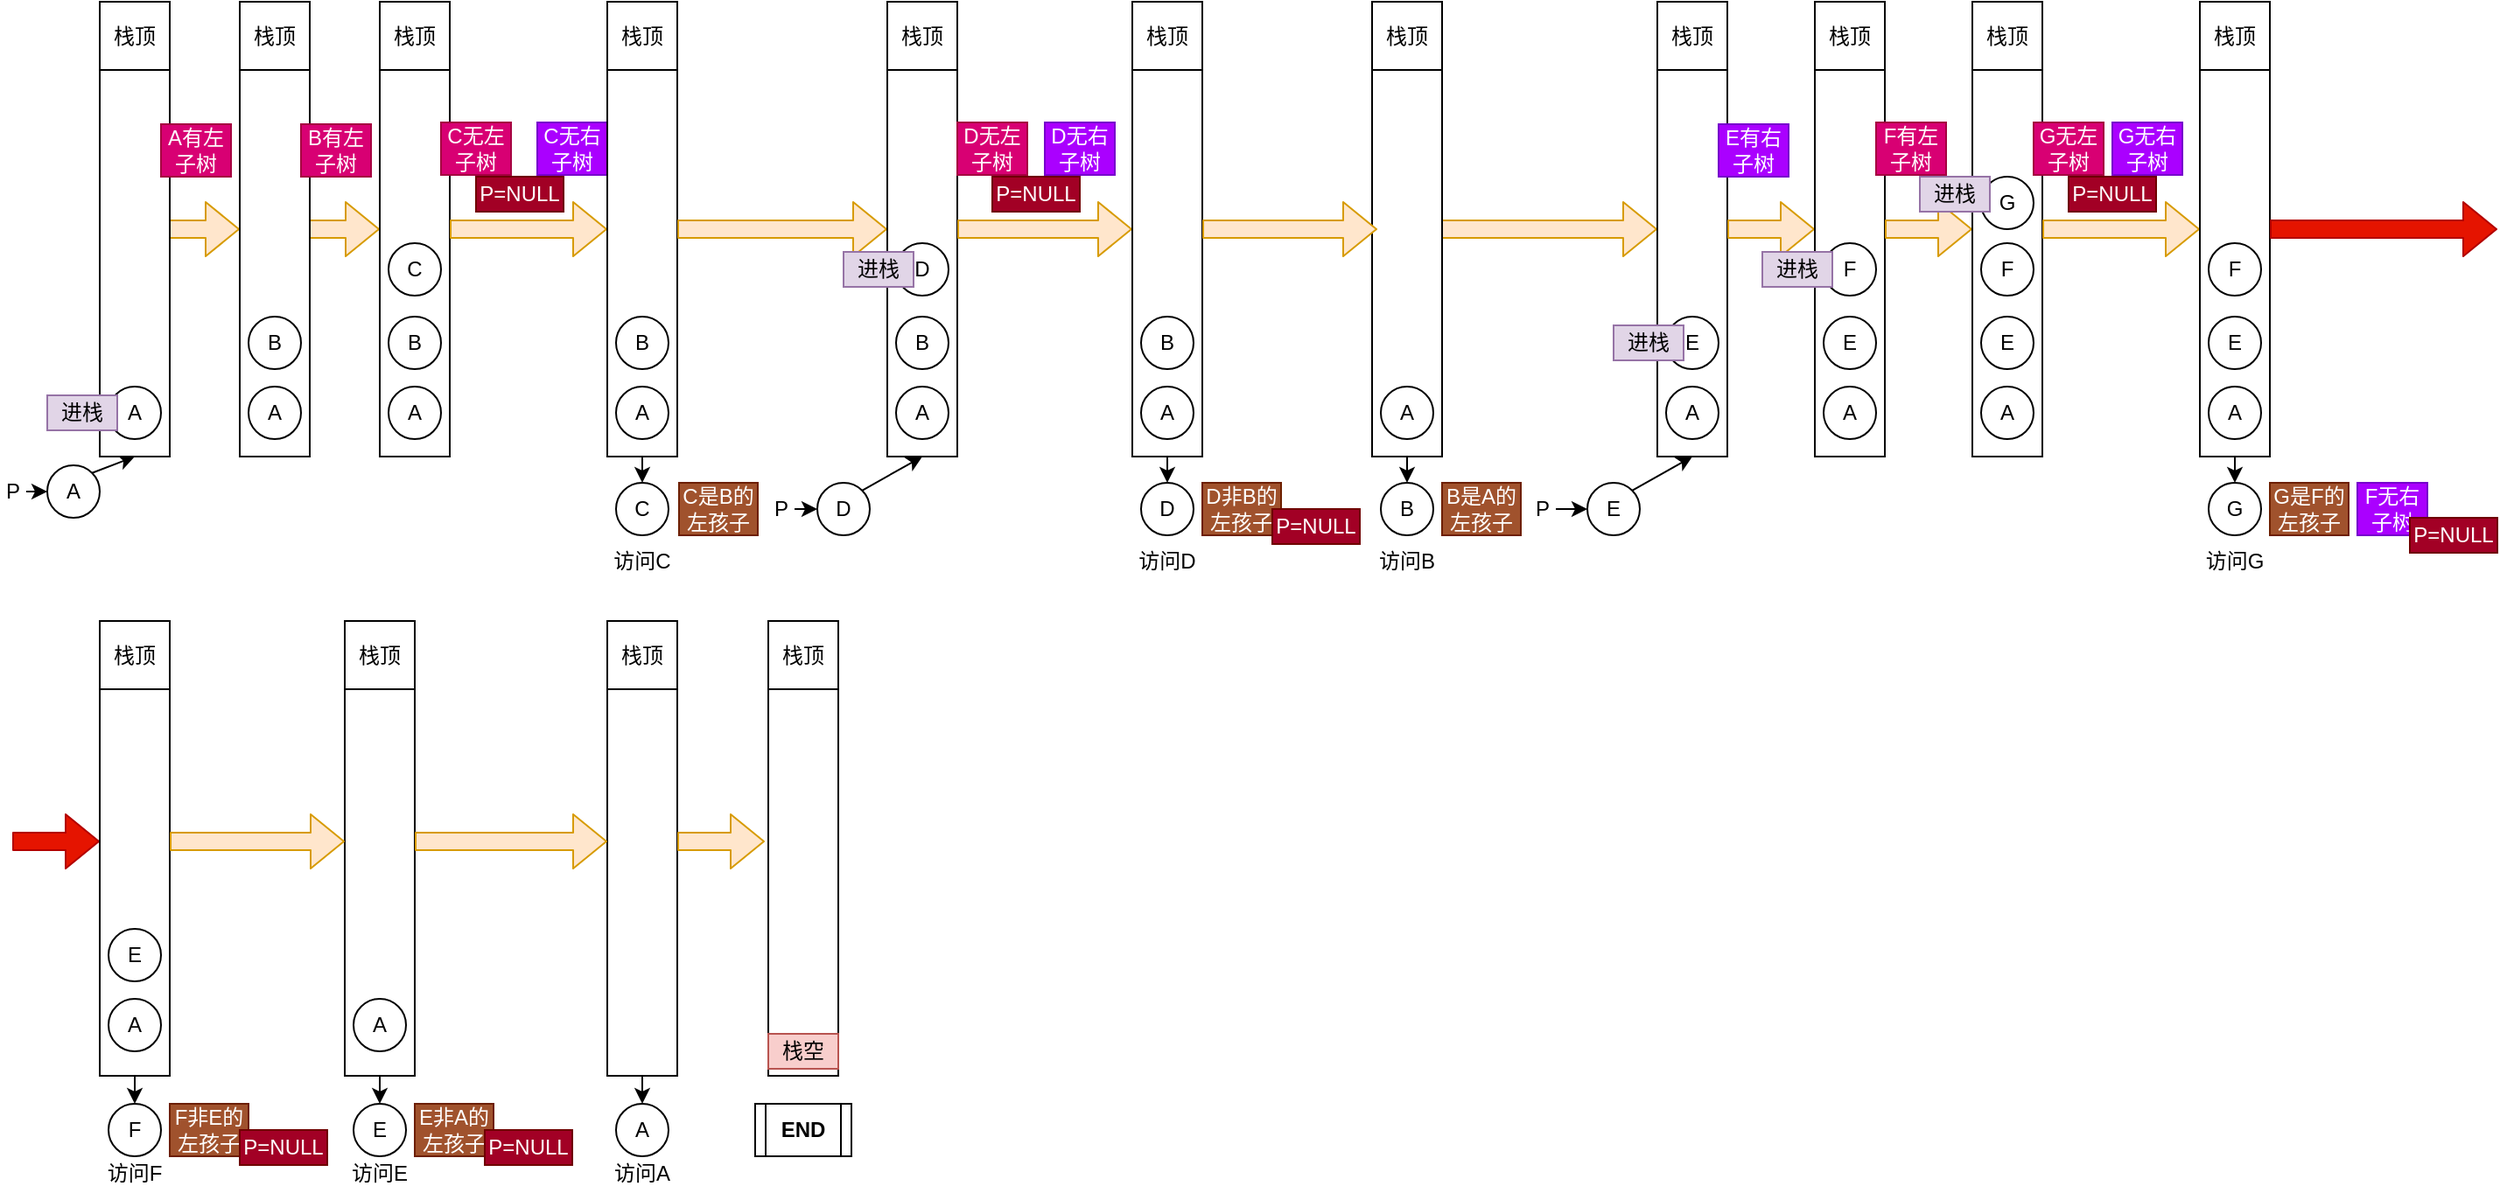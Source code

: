 <mxfile version="10.6.7" type="device"><diagram id="e097sB6zEM8LXtitPt5S" name="第 1 页"><mxGraphModel dx="1527" dy="802" grid="1" gridSize="10" guides="1" tooltips="1" connect="1" arrows="1" fold="1" page="1" pageScale="1" pageWidth="827" pageHeight="1169" math="0" shadow="0"><root><mxCell id="0"/><mxCell id="1" parent="0"/><mxCell id="1l1Gknequ-eJ2G_gbihq-84" value="" style="shape=flexArrow;endArrow=classic;html=1;fillColor=#ffe6cc;strokeColor=#d79b00;entryX=0;entryY=0.5;entryDx=0;entryDy=0;" edge="1" parent="1" target="1l1Gknequ-eJ2G_gbihq-81"><mxGeometry width="50" height="50" relative="1" as="geometry"><mxPoint x="820" y="230" as="sourcePoint"/><mxPoint x="870" y="230" as="targetPoint"/></mxGeometry></mxCell><mxCell id="1l1Gknequ-eJ2G_gbihq-25" value="" style="shape=flexArrow;endArrow=classic;html=1;fillColor=#ffe6cc;strokeColor=#d79b00;" edge="1" parent="1"><mxGeometry width="50" height="50" relative="1" as="geometry"><mxPoint x="170" y="230" as="sourcePoint"/><mxPoint x="220" y="230" as="targetPoint"/></mxGeometry></mxCell><mxCell id="1l1Gknequ-eJ2G_gbihq-15" value="" style="shape=flexArrow;endArrow=classic;html=1;fillColor=#ffe6cc;strokeColor=#d79b00;" edge="1" parent="1"><mxGeometry width="50" height="50" relative="1" as="geometry"><mxPoint x="90" y="230" as="sourcePoint"/><mxPoint x="140" y="230" as="targetPoint"/></mxGeometry></mxCell><mxCell id="1l1Gknequ-eJ2G_gbihq-8" value="P" style="text;html=1;strokeColor=none;fillColor=none;align=center;verticalAlign=middle;whiteSpace=wrap;rounded=0;" vertex="1" parent="1"><mxGeometry x="3" y="370" width="15" height="20" as="geometry"/></mxCell><mxCell id="1l1Gknequ-eJ2G_gbihq-9" value="A" style="ellipse;whiteSpace=wrap;html=1;aspect=fixed;" vertex="1" parent="1"><mxGeometry x="30" y="365" width="30" height="30" as="geometry"/></mxCell><mxCell id="1l1Gknequ-eJ2G_gbihq-10" value="" style="endArrow=classic;html=1;exitX=1;exitY=0.5;exitDx=0;exitDy=0;entryX=0;entryY=0.5;entryDx=0;entryDy=0;" edge="1" parent="1" source="1l1Gknequ-eJ2G_gbihq-8" target="1l1Gknequ-eJ2G_gbihq-9"><mxGeometry width="50" height="50" relative="1" as="geometry"><mxPoint x="120" y="470" as="sourcePoint"/><mxPoint x="170" y="420" as="targetPoint"/></mxGeometry></mxCell><mxCell id="1l1Gknequ-eJ2G_gbihq-11" value="" style="endArrow=classic;html=1;exitX=1;exitY=0;exitDx=0;exitDy=0;entryX=0.5;entryY=1;entryDx=0;entryDy=0;" edge="1" parent="1" source="1l1Gknequ-eJ2G_gbihq-9" target="1l1Gknequ-eJ2G_gbihq-6"><mxGeometry width="50" height="50" relative="1" as="geometry"><mxPoint x="110" y="440" as="sourcePoint"/><mxPoint x="160" y="390" as="targetPoint"/></mxGeometry></mxCell><mxCell id="1l1Gknequ-eJ2G_gbihq-6" value="" style="shape=internalStorage;whiteSpace=wrap;html=1;backgroundOutline=1;dx=60;dy=39;" vertex="1" parent="1"><mxGeometry x="60" y="100" width="40" height="260" as="geometry"/></mxCell><mxCell id="1l1Gknequ-eJ2G_gbihq-7" value="栈顶" style="text;html=1;strokeColor=none;fillColor=none;align=center;verticalAlign=middle;whiteSpace=wrap;rounded=0;" vertex="1" parent="1"><mxGeometry x="60" y="110" width="40" height="20" as="geometry"/></mxCell><mxCell id="1l1Gknequ-eJ2G_gbihq-12" value="A" style="ellipse;whiteSpace=wrap;html=1;aspect=fixed;" vertex="1" parent="1"><mxGeometry x="65" y="320" width="30" height="30" as="geometry"/></mxCell><mxCell id="1l1Gknequ-eJ2G_gbihq-14" value="A有左子树" style="text;html=1;strokeColor=#A50040;fillColor=#d80073;align=center;verticalAlign=middle;whiteSpace=wrap;rounded=0;fontColor=#ffffff;" vertex="1" parent="1"><mxGeometry x="95" y="170" width="40" height="30" as="geometry"/></mxCell><mxCell id="1l1Gknequ-eJ2G_gbihq-13" value="进栈" style="text;html=1;strokeColor=#9673a6;fillColor=#e1d5e7;align=center;verticalAlign=middle;whiteSpace=wrap;rounded=0;" vertex="1" parent="1"><mxGeometry x="30" y="325" width="40" height="20" as="geometry"/></mxCell><mxCell id="1l1Gknequ-eJ2G_gbihq-17" value="" style="shape=internalStorage;whiteSpace=wrap;html=1;backgroundOutline=1;dx=60;dy=39;" vertex="1" parent="1"><mxGeometry x="140" y="100" width="40" height="260" as="geometry"/></mxCell><mxCell id="1l1Gknequ-eJ2G_gbihq-18" value="栈顶" style="text;html=1;strokeColor=none;fillColor=none;align=center;verticalAlign=middle;whiteSpace=wrap;rounded=0;" vertex="1" parent="1"><mxGeometry x="140" y="110" width="40" height="20" as="geometry"/></mxCell><mxCell id="1l1Gknequ-eJ2G_gbihq-19" value="A" style="ellipse;whiteSpace=wrap;html=1;aspect=fixed;" vertex="1" parent="1"><mxGeometry x="145" y="320" width="30" height="30" as="geometry"/></mxCell><mxCell id="1l1Gknequ-eJ2G_gbihq-20" value="B" style="ellipse;whiteSpace=wrap;html=1;aspect=fixed;" vertex="1" parent="1"><mxGeometry x="145" y="280" width="30" height="30" as="geometry"/></mxCell><mxCell id="1l1Gknequ-eJ2G_gbihq-21" value="B有左子树" style="text;html=1;strokeColor=#A50040;fillColor=#d80073;align=center;verticalAlign=middle;whiteSpace=wrap;rounded=0;fontColor=#ffffff;" vertex="1" parent="1"><mxGeometry x="175" y="170" width="40" height="30" as="geometry"/></mxCell><mxCell id="1l1Gknequ-eJ2G_gbihq-23" value="" style="shape=internalStorage;whiteSpace=wrap;html=1;backgroundOutline=1;dx=60;dy=39;" vertex="1" parent="1"><mxGeometry x="220" y="100" width="40" height="260" as="geometry"/></mxCell><mxCell id="1l1Gknequ-eJ2G_gbihq-24" value="栈顶" style="text;html=1;strokeColor=none;fillColor=none;align=center;verticalAlign=middle;whiteSpace=wrap;rounded=0;" vertex="1" parent="1"><mxGeometry x="220" y="110" width="40" height="20" as="geometry"/></mxCell><mxCell id="1l1Gknequ-eJ2G_gbihq-26" value="A" style="ellipse;whiteSpace=wrap;html=1;aspect=fixed;" vertex="1" parent="1"><mxGeometry x="225" y="320" width="30" height="30" as="geometry"/></mxCell><mxCell id="1l1Gknequ-eJ2G_gbihq-27" value="B" style="ellipse;whiteSpace=wrap;html=1;aspect=fixed;" vertex="1" parent="1"><mxGeometry x="225" y="280" width="30" height="30" as="geometry"/></mxCell><mxCell id="1l1Gknequ-eJ2G_gbihq-28" value="C&lt;br&gt;" style="ellipse;whiteSpace=wrap;html=1;aspect=fixed;" vertex="1" parent="1"><mxGeometry x="225" y="238" width="30" height="30" as="geometry"/></mxCell><mxCell id="1l1Gknequ-eJ2G_gbihq-29" value="C无左子树" style="text;html=1;strokeColor=#A50040;fillColor=#d80073;align=center;verticalAlign=middle;whiteSpace=wrap;rounded=0;fontColor=#ffffff;" vertex="1" parent="1"><mxGeometry x="255" y="169" width="40" height="30" as="geometry"/></mxCell><mxCell id="1l1Gknequ-eJ2G_gbihq-30" value="C无右子树" style="text;html=1;strokeColor=#7700CC;fillColor=#aa00ff;align=center;verticalAlign=middle;whiteSpace=wrap;rounded=0;fontColor=#ffffff;" vertex="1" parent="1"><mxGeometry x="310" y="169" width="40" height="30" as="geometry"/></mxCell><mxCell id="1l1Gknequ-eJ2G_gbihq-31" value="" style="shape=flexArrow;endArrow=classic;html=1;fillColor=#ffe6cc;strokeColor=#d79b00;" edge="1" parent="1"><mxGeometry width="50" height="50" relative="1" as="geometry"><mxPoint x="260" y="230" as="sourcePoint"/><mxPoint x="350" y="230" as="targetPoint"/></mxGeometry></mxCell><mxCell id="1l1Gknequ-eJ2G_gbihq-32" value="" style="group" vertex="1" connectable="0" parent="1"><mxGeometry x="350" y="100" width="40" height="260" as="geometry"/></mxCell><mxCell id="1l1Gknequ-eJ2G_gbihq-33" value="" style="shape=internalStorage;whiteSpace=wrap;html=1;backgroundOutline=1;dx=60;dy=39;" vertex="1" parent="1l1Gknequ-eJ2G_gbihq-32"><mxGeometry width="40" height="260" as="geometry"/></mxCell><mxCell id="1l1Gknequ-eJ2G_gbihq-34" value="栈顶" style="text;html=1;strokeColor=none;fillColor=none;align=center;verticalAlign=middle;whiteSpace=wrap;rounded=0;" vertex="1" parent="1l1Gknequ-eJ2G_gbihq-32"><mxGeometry y="10" width="40" height="20" as="geometry"/></mxCell><mxCell id="1l1Gknequ-eJ2G_gbihq-38" value="A" style="ellipse;whiteSpace=wrap;html=1;aspect=fixed;" vertex="1" parent="1l1Gknequ-eJ2G_gbihq-32"><mxGeometry x="5" y="220" width="30" height="30" as="geometry"/></mxCell><mxCell id="1l1Gknequ-eJ2G_gbihq-39" value="B" style="ellipse;whiteSpace=wrap;html=1;aspect=fixed;" vertex="1" parent="1l1Gknequ-eJ2G_gbihq-32"><mxGeometry x="5" y="180" width="30" height="30" as="geometry"/></mxCell><mxCell id="1l1Gknequ-eJ2G_gbihq-35" value="C" style="ellipse;whiteSpace=wrap;html=1;aspect=fixed;" vertex="1" parent="1"><mxGeometry x="355" y="375" width="30" height="30" as="geometry"/></mxCell><mxCell id="1l1Gknequ-eJ2G_gbihq-36" value="" style="endArrow=classic;html=1;exitX=0.5;exitY=1;exitDx=0;exitDy=0;entryX=0.5;entryY=0;entryDx=0;entryDy=0;" edge="1" parent="1" source="1l1Gknequ-eJ2G_gbihq-33" target="1l1Gknequ-eJ2G_gbihq-35"><mxGeometry width="50" height="50" relative="1" as="geometry"><mxPoint x="390" y="500" as="sourcePoint"/><mxPoint x="440" y="450" as="targetPoint"/></mxGeometry></mxCell><mxCell id="1l1Gknequ-eJ2G_gbihq-37" value="访问C" style="text;html=1;strokeColor=none;fillColor=none;align=center;verticalAlign=middle;whiteSpace=wrap;rounded=0;" vertex="1" parent="1"><mxGeometry x="350" y="410" width="40" height="20" as="geometry"/></mxCell><mxCell id="1l1Gknequ-eJ2G_gbihq-40" value="C是B的左孩子" style="text;html=1;strokeColor=#6D1F00;fillColor=#a0522d;align=center;verticalAlign=middle;whiteSpace=wrap;rounded=0;fontColor=#ffffff;" vertex="1" parent="1"><mxGeometry x="391" y="375" width="45" height="30" as="geometry"/></mxCell><mxCell id="1l1Gknequ-eJ2G_gbihq-41" value="P" style="text;html=1;strokeColor=none;fillColor=none;align=center;verticalAlign=middle;whiteSpace=wrap;rounded=0;" vertex="1" parent="1"><mxGeometry x="442" y="380" width="15" height="20" as="geometry"/></mxCell><mxCell id="1l1Gknequ-eJ2G_gbihq-42" value="D" style="ellipse;whiteSpace=wrap;html=1;aspect=fixed;" vertex="1" parent="1"><mxGeometry x="470" y="375" width="30" height="30" as="geometry"/></mxCell><mxCell id="1l1Gknequ-eJ2G_gbihq-43" value="" style="endArrow=classic;html=1;exitX=1;exitY=0.5;exitDx=0;exitDy=0;entryX=0;entryY=0.5;entryDx=0;entryDy=0;" edge="1" parent="1" source="1l1Gknequ-eJ2G_gbihq-41" target="1l1Gknequ-eJ2G_gbihq-42"><mxGeometry width="50" height="50" relative="1" as="geometry"><mxPoint x="520" y="500" as="sourcePoint"/><mxPoint x="570" y="450" as="targetPoint"/></mxGeometry></mxCell><mxCell id="1l1Gknequ-eJ2G_gbihq-47" value="" style="shape=flexArrow;endArrow=classic;html=1;fillColor=#ffe6cc;strokeColor=#d79b00;entryX=0;entryY=0.5;entryDx=0;entryDy=0;" edge="1" parent="1" target="1l1Gknequ-eJ2G_gbihq-45"><mxGeometry width="50" height="50" relative="1" as="geometry"><mxPoint x="390" y="230" as="sourcePoint"/><mxPoint x="440" y="230" as="targetPoint"/></mxGeometry></mxCell><mxCell id="1l1Gknequ-eJ2G_gbihq-48" value="" style="endArrow=classic;html=1;exitX=1;exitY=0;exitDx=0;exitDy=0;entryX=0.5;entryY=1;entryDx=0;entryDy=0;" edge="1" parent="1" source="1l1Gknequ-eJ2G_gbihq-42" target="1l1Gknequ-eJ2G_gbihq-45"><mxGeometry width="50" height="50" relative="1" as="geometry"><mxPoint x="560" y="450" as="sourcePoint"/><mxPoint x="610" y="400" as="targetPoint"/></mxGeometry></mxCell><mxCell id="1l1Gknequ-eJ2G_gbihq-53" value="P=NULL" style="text;html=1;strokeColor=#6F0000;fillColor=#a20025;align=center;verticalAlign=middle;whiteSpace=wrap;rounded=0;fontColor=#ffffff;" vertex="1" parent="1"><mxGeometry x="275" y="200" width="50" height="20" as="geometry"/></mxCell><mxCell id="1l1Gknequ-eJ2G_gbihq-45" value="" style="shape=internalStorage;whiteSpace=wrap;html=1;backgroundOutline=1;dx=60;dy=39;" vertex="1" parent="1"><mxGeometry x="510" y="100" width="40" height="260" as="geometry"/></mxCell><mxCell id="1l1Gknequ-eJ2G_gbihq-46" value="栈顶" style="text;html=1;strokeColor=none;fillColor=none;align=center;verticalAlign=middle;whiteSpace=wrap;rounded=0;" vertex="1" parent="1"><mxGeometry x="510" y="110" width="40" height="20" as="geometry"/></mxCell><mxCell id="1l1Gknequ-eJ2G_gbihq-49" value="A" style="ellipse;whiteSpace=wrap;html=1;aspect=fixed;" vertex="1" parent="1"><mxGeometry x="515" y="320" width="30" height="30" as="geometry"/></mxCell><mxCell id="1l1Gknequ-eJ2G_gbihq-50" value="B" style="ellipse;whiteSpace=wrap;html=1;aspect=fixed;" vertex="1" parent="1"><mxGeometry x="515" y="280" width="30" height="30" as="geometry"/></mxCell><mxCell id="1l1Gknequ-eJ2G_gbihq-51" value="D" style="ellipse;whiteSpace=wrap;html=1;aspect=fixed;" vertex="1" parent="1"><mxGeometry x="515" y="238" width="30" height="30" as="geometry"/></mxCell><mxCell id="1l1Gknequ-eJ2G_gbihq-54" value="D无左子树" style="text;html=1;strokeColor=#A50040;fillColor=#d80073;align=center;verticalAlign=middle;whiteSpace=wrap;rounded=0;fontColor=#ffffff;" vertex="1" parent="1"><mxGeometry x="550" y="169" width="40" height="30" as="geometry"/></mxCell><mxCell id="1l1Gknequ-eJ2G_gbihq-52" value="进栈" style="text;html=1;strokeColor=#9673a6;fillColor=#e1d5e7;align=center;verticalAlign=middle;whiteSpace=wrap;rounded=0;" vertex="1" parent="1"><mxGeometry x="485" y="243" width="40" height="20" as="geometry"/></mxCell><mxCell id="1l1Gknequ-eJ2G_gbihq-55" value="D无右子树" style="text;html=1;strokeColor=#7700CC;fillColor=#aa00ff;align=center;verticalAlign=middle;whiteSpace=wrap;rounded=0;fontColor=#ffffff;" vertex="1" parent="1"><mxGeometry x="600" y="169" width="40" height="30" as="geometry"/></mxCell><mxCell id="1l1Gknequ-eJ2G_gbihq-56" value="P=NULL" style="text;html=1;strokeColor=#6F0000;fillColor=#a20025;align=center;verticalAlign=middle;whiteSpace=wrap;rounded=0;fontColor=#ffffff;" vertex="1" parent="1"><mxGeometry x="570" y="200" width="50" height="20" as="geometry"/></mxCell><mxCell id="1l1Gknequ-eJ2G_gbihq-57" value="" style="shape=flexArrow;endArrow=classic;html=1;fillColor=#ffe6cc;strokeColor=#d79b00;" edge="1" parent="1"><mxGeometry width="50" height="50" relative="1" as="geometry"><mxPoint x="550" y="230" as="sourcePoint"/><mxPoint x="650" y="230" as="targetPoint"/></mxGeometry></mxCell><mxCell id="1l1Gknequ-eJ2G_gbihq-58" value="" style="group" vertex="1" connectable="0" parent="1"><mxGeometry x="650" y="100" width="40" height="260" as="geometry"/></mxCell><mxCell id="1l1Gknequ-eJ2G_gbihq-59" value="" style="shape=internalStorage;whiteSpace=wrap;html=1;backgroundOutline=1;dx=60;dy=39;" vertex="1" parent="1l1Gknequ-eJ2G_gbihq-58"><mxGeometry width="40" height="260" as="geometry"/></mxCell><mxCell id="1l1Gknequ-eJ2G_gbihq-60" value="栈顶" style="text;html=1;strokeColor=none;fillColor=none;align=center;verticalAlign=middle;whiteSpace=wrap;rounded=0;" vertex="1" parent="1l1Gknequ-eJ2G_gbihq-58"><mxGeometry y="10" width="40" height="20" as="geometry"/></mxCell><mxCell id="1l1Gknequ-eJ2G_gbihq-64" value="A" style="ellipse;whiteSpace=wrap;html=1;aspect=fixed;" vertex="1" parent="1l1Gknequ-eJ2G_gbihq-58"><mxGeometry x="5" y="220" width="30" height="30" as="geometry"/></mxCell><mxCell id="1l1Gknequ-eJ2G_gbihq-65" value="B" style="ellipse;whiteSpace=wrap;html=1;aspect=fixed;" vertex="1" parent="1l1Gknequ-eJ2G_gbihq-58"><mxGeometry x="5" y="180" width="30" height="30" as="geometry"/></mxCell><mxCell id="1l1Gknequ-eJ2G_gbihq-61" value="D" style="ellipse;whiteSpace=wrap;html=1;aspect=fixed;" vertex="1" parent="1"><mxGeometry x="655" y="375" width="30" height="30" as="geometry"/></mxCell><mxCell id="1l1Gknequ-eJ2G_gbihq-62" value="" style="endArrow=classic;html=1;exitX=0.5;exitY=1;exitDx=0;exitDy=0;entryX=0.5;entryY=0;entryDx=0;entryDy=0;" edge="1" parent="1" source="1l1Gknequ-eJ2G_gbihq-59" target="1l1Gknequ-eJ2G_gbihq-61"><mxGeometry width="50" height="50" relative="1" as="geometry"><mxPoint x="630" y="500" as="sourcePoint"/><mxPoint x="680" y="450" as="targetPoint"/></mxGeometry></mxCell><mxCell id="1l1Gknequ-eJ2G_gbihq-63" value="访问D" style="text;html=1;strokeColor=none;fillColor=none;align=center;verticalAlign=middle;whiteSpace=wrap;rounded=0;" vertex="1" parent="1"><mxGeometry x="650" y="410" width="40" height="20" as="geometry"/></mxCell><mxCell id="1l1Gknequ-eJ2G_gbihq-66" value="D非B的左孩子" style="text;html=1;strokeColor=#6D1F00;fillColor=#a0522d;align=center;verticalAlign=middle;whiteSpace=wrap;rounded=0;fontColor=#ffffff;" vertex="1" parent="1"><mxGeometry x="690" y="375" width="45" height="30" as="geometry"/></mxCell><mxCell id="1l1Gknequ-eJ2G_gbihq-67" value="P=NULL" style="text;html=1;strokeColor=#6F0000;fillColor=#a20025;align=center;verticalAlign=middle;whiteSpace=wrap;rounded=0;fontColor=#ffffff;" vertex="1" parent="1"><mxGeometry x="730" y="390" width="50" height="20" as="geometry"/></mxCell><mxCell id="1l1Gknequ-eJ2G_gbihq-68" value="" style="group" vertex="1" connectable="0" parent="1"><mxGeometry x="787" y="100" width="40" height="260" as="geometry"/></mxCell><mxCell id="1l1Gknequ-eJ2G_gbihq-69" value="" style="shape=internalStorage;whiteSpace=wrap;html=1;backgroundOutline=1;dx=60;dy=39;" vertex="1" parent="1l1Gknequ-eJ2G_gbihq-68"><mxGeometry width="40" height="260" as="geometry"/></mxCell><mxCell id="1l1Gknequ-eJ2G_gbihq-70" value="栈顶" style="text;html=1;strokeColor=none;fillColor=none;align=center;verticalAlign=middle;whiteSpace=wrap;rounded=0;" vertex="1" parent="1l1Gknequ-eJ2G_gbihq-68"><mxGeometry y="10" width="40" height="20" as="geometry"/></mxCell><mxCell id="1l1Gknequ-eJ2G_gbihq-75" value="A" style="ellipse;whiteSpace=wrap;html=1;aspect=fixed;" vertex="1" parent="1l1Gknequ-eJ2G_gbihq-68"><mxGeometry x="5" y="220" width="30" height="30" as="geometry"/></mxCell><mxCell id="1l1Gknequ-eJ2G_gbihq-71" value="" style="shape=flexArrow;endArrow=classic;html=1;fillColor=#ffe6cc;strokeColor=#d79b00;" edge="1" parent="1"><mxGeometry width="50" height="50" relative="1" as="geometry"><mxPoint x="690" y="230" as="sourcePoint"/><mxPoint x="790" y="230" as="targetPoint"/></mxGeometry></mxCell><mxCell id="1l1Gknequ-eJ2G_gbihq-72" value="B" style="ellipse;whiteSpace=wrap;html=1;aspect=fixed;" vertex="1" parent="1"><mxGeometry x="792" y="375" width="30" height="30" as="geometry"/></mxCell><mxCell id="1l1Gknequ-eJ2G_gbihq-73" value="" style="endArrow=classic;html=1;exitX=0.5;exitY=1;exitDx=0;exitDy=0;entryX=0.5;entryY=0;entryDx=0;entryDy=0;" edge="1" parent="1" source="1l1Gknequ-eJ2G_gbihq-69" target="1l1Gknequ-eJ2G_gbihq-72"><mxGeometry width="50" height="50" relative="1" as="geometry"><mxPoint x="790" y="510" as="sourcePoint"/><mxPoint x="840" y="460" as="targetPoint"/></mxGeometry></mxCell><mxCell id="1l1Gknequ-eJ2G_gbihq-74" value="访问B" style="text;html=1;strokeColor=none;fillColor=none;align=center;verticalAlign=middle;whiteSpace=wrap;rounded=0;" vertex="1" parent="1"><mxGeometry x="787" y="410" width="40" height="20" as="geometry"/></mxCell><mxCell id="1l1Gknequ-eJ2G_gbihq-76" value="B是A的左孩子" style="text;html=1;strokeColor=#6D1F00;fillColor=#a0522d;align=center;verticalAlign=middle;whiteSpace=wrap;rounded=0;fontColor=#ffffff;" vertex="1" parent="1"><mxGeometry x="827" y="375" width="45" height="30" as="geometry"/></mxCell><mxCell id="1l1Gknequ-eJ2G_gbihq-77" value="P" style="text;html=1;strokeColor=none;fillColor=none;align=center;verticalAlign=middle;whiteSpace=wrap;rounded=0;" vertex="1" parent="1"><mxGeometry x="877" y="380" width="15" height="20" as="geometry"/></mxCell><mxCell id="1l1Gknequ-eJ2G_gbihq-78" value="E" style="ellipse;whiteSpace=wrap;html=1;aspect=fixed;" vertex="1" parent="1"><mxGeometry x="910" y="375" width="30" height="30" as="geometry"/></mxCell><mxCell id="1l1Gknequ-eJ2G_gbihq-79" value="" style="endArrow=classic;html=1;exitX=1;exitY=0.5;exitDx=0;exitDy=0;entryX=0;entryY=0.5;entryDx=0;entryDy=0;" edge="1" parent="1" source="1l1Gknequ-eJ2G_gbihq-77" target="1l1Gknequ-eJ2G_gbihq-78"><mxGeometry width="50" height="50" relative="1" as="geometry"><mxPoint x="890" y="510" as="sourcePoint"/><mxPoint x="940" y="460" as="targetPoint"/></mxGeometry></mxCell><mxCell id="1l1Gknequ-eJ2G_gbihq-83" value="" style="endArrow=classic;html=1;exitX=1;exitY=0;exitDx=0;exitDy=0;entryX=0.5;entryY=1;entryDx=0;entryDy=0;" edge="1" parent="1" source="1l1Gknequ-eJ2G_gbihq-78" target="1l1Gknequ-eJ2G_gbihq-81"><mxGeometry width="50" height="50" relative="1" as="geometry"><mxPoint x="980" y="470" as="sourcePoint"/><mxPoint x="1030" y="420" as="targetPoint"/></mxGeometry></mxCell><mxCell id="1l1Gknequ-eJ2G_gbihq-81" value="" style="shape=internalStorage;whiteSpace=wrap;html=1;backgroundOutline=1;dx=60;dy=39;" vertex="1" parent="1"><mxGeometry x="950" y="100" width="40" height="260" as="geometry"/></mxCell><mxCell id="1l1Gknequ-eJ2G_gbihq-82" value="栈顶" style="text;html=1;strokeColor=none;fillColor=none;align=center;verticalAlign=middle;whiteSpace=wrap;rounded=0;" vertex="1" parent="1"><mxGeometry x="950" y="110" width="40" height="20" as="geometry"/></mxCell><mxCell id="1l1Gknequ-eJ2G_gbihq-85" value="A" style="ellipse;whiteSpace=wrap;html=1;aspect=fixed;" vertex="1" parent="1"><mxGeometry x="955" y="320" width="30" height="30" as="geometry"/></mxCell><mxCell id="1l1Gknequ-eJ2G_gbihq-86" value="E" style="ellipse;whiteSpace=wrap;html=1;aspect=fixed;" vertex="1" parent="1"><mxGeometry x="955" y="280" width="30" height="30" as="geometry"/></mxCell><mxCell id="1l1Gknequ-eJ2G_gbihq-87" value="E有右子树" style="text;html=1;strokeColor=#7700CC;fillColor=#aa00ff;align=center;verticalAlign=middle;whiteSpace=wrap;rounded=0;fontColor=#ffffff;" vertex="1" parent="1"><mxGeometry x="985" y="170" width="40" height="30" as="geometry"/></mxCell><mxCell id="1l1Gknequ-eJ2G_gbihq-91" value="" style="shape=flexArrow;endArrow=classic;html=1;fillColor=#ffe6cc;strokeColor=#d79b00;" edge="1" parent="1"><mxGeometry width="50" height="50" relative="1" as="geometry"><mxPoint x="990" y="230" as="sourcePoint"/><mxPoint x="1040" y="230" as="targetPoint"/></mxGeometry></mxCell><mxCell id="1l1Gknequ-eJ2G_gbihq-92" value="进栈" style="text;html=1;strokeColor=#9673a6;fillColor=#e1d5e7;align=center;verticalAlign=middle;whiteSpace=wrap;rounded=0;" vertex="1" parent="1"><mxGeometry x="925" y="285" width="40" height="20" as="geometry"/></mxCell><mxCell id="1l1Gknequ-eJ2G_gbihq-89" value="" style="shape=internalStorage;whiteSpace=wrap;html=1;backgroundOutline=1;dx=60;dy=39;" vertex="1" parent="1"><mxGeometry x="1040" y="100" width="40" height="260" as="geometry"/></mxCell><mxCell id="1l1Gknequ-eJ2G_gbihq-90" value="栈顶" style="text;html=1;strokeColor=none;fillColor=none;align=center;verticalAlign=middle;whiteSpace=wrap;rounded=0;" vertex="1" parent="1"><mxGeometry x="1040" y="110" width="40" height="20" as="geometry"/></mxCell><mxCell id="1l1Gknequ-eJ2G_gbihq-93" value="A" style="ellipse;whiteSpace=wrap;html=1;aspect=fixed;" vertex="1" parent="1"><mxGeometry x="1045" y="320" width="30" height="30" as="geometry"/></mxCell><mxCell id="1l1Gknequ-eJ2G_gbihq-94" value="E" style="ellipse;whiteSpace=wrap;html=1;aspect=fixed;" vertex="1" parent="1"><mxGeometry x="1045" y="280" width="30" height="30" as="geometry"/></mxCell><mxCell id="1l1Gknequ-eJ2G_gbihq-95" value="F" style="ellipse;whiteSpace=wrap;html=1;aspect=fixed;" vertex="1" parent="1"><mxGeometry x="1045" y="238" width="30" height="30" as="geometry"/></mxCell><mxCell id="1l1Gknequ-eJ2G_gbihq-97" value="F有左子树" style="text;html=1;strokeColor=#A50040;fillColor=#d80073;align=center;verticalAlign=middle;whiteSpace=wrap;rounded=0;fontColor=#ffffff;" vertex="1" parent="1"><mxGeometry x="1075" y="169" width="40" height="30" as="geometry"/></mxCell><mxCell id="1l1Gknequ-eJ2G_gbihq-98" value="" style="shape=flexArrow;endArrow=classic;html=1;fillColor=#ffe6cc;strokeColor=#d79b00;" edge="1" parent="1"><mxGeometry width="50" height="50" relative="1" as="geometry"><mxPoint x="1080" y="230" as="sourcePoint"/><mxPoint x="1130" y="230" as="targetPoint"/></mxGeometry></mxCell><mxCell id="1l1Gknequ-eJ2G_gbihq-96" value="进栈" style="text;html=1;strokeColor=#9673a6;fillColor=#e1d5e7;align=center;verticalAlign=middle;whiteSpace=wrap;rounded=0;" vertex="1" parent="1"><mxGeometry x="1010" y="243" width="40" height="20" as="geometry"/></mxCell><mxCell id="1l1Gknequ-eJ2G_gbihq-108" value="G无右子树" style="text;html=1;strokeColor=#7700CC;fillColor=#aa00ff;align=center;verticalAlign=middle;whiteSpace=wrap;rounded=0;fontColor=#ffffff;" vertex="1" parent="1"><mxGeometry x="1210" y="169" width="40" height="30" as="geometry"/></mxCell><mxCell id="1l1Gknequ-eJ2G_gbihq-100" value="" style="shape=internalStorage;whiteSpace=wrap;html=1;backgroundOutline=1;dx=60;dy=39;" vertex="1" parent="1"><mxGeometry x="1130" y="100" width="40" height="260" as="geometry"/></mxCell><mxCell id="1l1Gknequ-eJ2G_gbihq-101" value="栈顶" style="text;html=1;strokeColor=none;fillColor=none;align=center;verticalAlign=middle;whiteSpace=wrap;rounded=0;" vertex="1" parent="1"><mxGeometry x="1130" y="110" width="40" height="20" as="geometry"/></mxCell><mxCell id="1l1Gknequ-eJ2G_gbihq-102" value="A" style="ellipse;whiteSpace=wrap;html=1;aspect=fixed;" vertex="1" parent="1"><mxGeometry x="1135" y="320" width="30" height="30" as="geometry"/></mxCell><mxCell id="1l1Gknequ-eJ2G_gbihq-103" value="E" style="ellipse;whiteSpace=wrap;html=1;aspect=fixed;" vertex="1" parent="1"><mxGeometry x="1135" y="280" width="30" height="30" as="geometry"/></mxCell><mxCell id="1l1Gknequ-eJ2G_gbihq-104" value="F" style="ellipse;whiteSpace=wrap;html=1;aspect=fixed;" vertex="1" parent="1"><mxGeometry x="1135" y="238" width="30" height="30" as="geometry"/></mxCell><mxCell id="1l1Gknequ-eJ2G_gbihq-105" value="G" style="ellipse;whiteSpace=wrap;html=1;aspect=fixed;" vertex="1" parent="1"><mxGeometry x="1135" y="200" width="30" height="30" as="geometry"/></mxCell><mxCell id="1l1Gknequ-eJ2G_gbihq-107" value="G无左子树" style="text;html=1;strokeColor=#A50040;fillColor=#d80073;align=center;verticalAlign=middle;whiteSpace=wrap;rounded=0;fontColor=#ffffff;" vertex="1" parent="1"><mxGeometry x="1165" y="169" width="40" height="30" as="geometry"/></mxCell><mxCell id="1l1Gknequ-eJ2G_gbihq-109" value="P=NULL" style="text;html=1;strokeColor=#6F0000;fillColor=#a20025;align=center;verticalAlign=middle;whiteSpace=wrap;rounded=0;fontColor=#ffffff;" vertex="1" parent="1"><mxGeometry x="1185" y="200" width="50" height="20" as="geometry"/></mxCell><mxCell id="1l1Gknequ-eJ2G_gbihq-106" value="进栈" style="text;html=1;strokeColor=#9673a6;fillColor=#e1d5e7;align=center;verticalAlign=middle;whiteSpace=wrap;rounded=0;" vertex="1" parent="1"><mxGeometry x="1100" y="200" width="40" height="20" as="geometry"/></mxCell><mxCell id="1l1Gknequ-eJ2G_gbihq-110" value="" style="shape=flexArrow;endArrow=classic;html=1;fillColor=#ffe6cc;strokeColor=#d79b00;" edge="1" parent="1"><mxGeometry width="50" height="50" relative="1" as="geometry"><mxPoint x="1170" y="230" as="sourcePoint"/><mxPoint x="1260" y="230" as="targetPoint"/></mxGeometry></mxCell><mxCell id="1l1Gknequ-eJ2G_gbihq-111" value="" style="group" vertex="1" connectable="0" parent="1"><mxGeometry x="1260" y="100" width="40" height="260" as="geometry"/></mxCell><mxCell id="1l1Gknequ-eJ2G_gbihq-112" value="" style="shape=internalStorage;whiteSpace=wrap;html=1;backgroundOutline=1;dx=60;dy=39;" vertex="1" parent="1l1Gknequ-eJ2G_gbihq-111"><mxGeometry width="40" height="260" as="geometry"/></mxCell><mxCell id="1l1Gknequ-eJ2G_gbihq-113" value="栈顶" style="text;html=1;strokeColor=none;fillColor=none;align=center;verticalAlign=middle;whiteSpace=wrap;rounded=0;" vertex="1" parent="1l1Gknequ-eJ2G_gbihq-111"><mxGeometry y="10" width="40" height="20" as="geometry"/></mxCell><mxCell id="1l1Gknequ-eJ2G_gbihq-116" value="A" style="ellipse;whiteSpace=wrap;html=1;aspect=fixed;" vertex="1" parent="1l1Gknequ-eJ2G_gbihq-111"><mxGeometry x="5" y="220" width="30" height="30" as="geometry"/></mxCell><mxCell id="1l1Gknequ-eJ2G_gbihq-117" value="E" style="ellipse;whiteSpace=wrap;html=1;aspect=fixed;" vertex="1" parent="1l1Gknequ-eJ2G_gbihq-111"><mxGeometry x="5" y="180" width="30" height="30" as="geometry"/></mxCell><mxCell id="1l1Gknequ-eJ2G_gbihq-118" value="F" style="ellipse;whiteSpace=wrap;html=1;aspect=fixed;" vertex="1" parent="1l1Gknequ-eJ2G_gbihq-111"><mxGeometry x="5" y="138" width="30" height="30" as="geometry"/></mxCell><mxCell id="1l1Gknequ-eJ2G_gbihq-114" value="G" style="ellipse;whiteSpace=wrap;html=1;aspect=fixed;" vertex="1" parent="1"><mxGeometry x="1265" y="375" width="30" height="30" as="geometry"/></mxCell><mxCell id="1l1Gknequ-eJ2G_gbihq-115" value="" style="endArrow=classic;html=1;exitX=0.5;exitY=1;exitDx=0;exitDy=0;entryX=0.5;entryY=0;entryDx=0;entryDy=0;" edge="1" parent="1" source="1l1Gknequ-eJ2G_gbihq-112" target="1l1Gknequ-eJ2G_gbihq-114"><mxGeometry width="50" height="50" relative="1" as="geometry"><mxPoint x="1280" y="510" as="sourcePoint"/><mxPoint x="1330" y="460" as="targetPoint"/></mxGeometry></mxCell><mxCell id="1l1Gknequ-eJ2G_gbihq-119" value="访问G" style="text;html=1;strokeColor=none;fillColor=none;align=center;verticalAlign=middle;whiteSpace=wrap;rounded=0;" vertex="1" parent="1"><mxGeometry x="1260" y="410" width="40" height="20" as="geometry"/></mxCell><mxCell id="1l1Gknequ-eJ2G_gbihq-120" value="G是F的左孩子" style="text;html=1;strokeColor=#6D1F00;fillColor=#a0522d;align=center;verticalAlign=middle;whiteSpace=wrap;rounded=0;fontColor=#ffffff;" vertex="1" parent="1"><mxGeometry x="1300" y="375" width="45" height="30" as="geometry"/></mxCell><mxCell id="1l1Gknequ-eJ2G_gbihq-121" value="F无右子树" style="text;html=1;strokeColor=#7700CC;fillColor=#aa00ff;align=center;verticalAlign=middle;whiteSpace=wrap;rounded=0;fontColor=#ffffff;" vertex="1" parent="1"><mxGeometry x="1350" y="375" width="40" height="30" as="geometry"/></mxCell><mxCell id="1l1Gknequ-eJ2G_gbihq-122" value="P=NULL" style="text;html=1;strokeColor=#6F0000;fillColor=#a20025;align=center;verticalAlign=middle;whiteSpace=wrap;rounded=0;fontColor=#ffffff;" vertex="1" parent="1"><mxGeometry x="1380" y="395" width="50" height="20" as="geometry"/></mxCell><mxCell id="1l1Gknequ-eJ2G_gbihq-128" value="" style="shape=flexArrow;endArrow=classic;html=1;fillColor=#e51400;strokeColor=#B20000;" edge="1" parent="1"><mxGeometry width="50" height="50" relative="1" as="geometry"><mxPoint x="1300" y="230" as="sourcePoint"/><mxPoint x="1430" y="230" as="targetPoint"/></mxGeometry></mxCell><mxCell id="1l1Gknequ-eJ2G_gbihq-129" value="" style="shape=flexArrow;endArrow=classic;html=1;fillColor=#e51400;strokeColor=#B20000;" edge="1" parent="1"><mxGeometry width="50" height="50" relative="1" as="geometry"><mxPoint x="10" y="580" as="sourcePoint"/><mxPoint x="60" y="580" as="targetPoint"/></mxGeometry></mxCell><mxCell id="1l1Gknequ-eJ2G_gbihq-130" value="" style="group" vertex="1" connectable="0" parent="1"><mxGeometry x="60" y="454" width="40" height="260" as="geometry"/></mxCell><mxCell id="1l1Gknequ-eJ2G_gbihq-131" value="" style="shape=internalStorage;whiteSpace=wrap;html=1;backgroundOutline=1;dx=60;dy=39;" vertex="1" parent="1l1Gknequ-eJ2G_gbihq-130"><mxGeometry width="40" height="260" as="geometry"/></mxCell><mxCell id="1l1Gknequ-eJ2G_gbihq-132" value="栈顶" style="text;html=1;strokeColor=none;fillColor=none;align=center;verticalAlign=middle;whiteSpace=wrap;rounded=0;" vertex="1" parent="1l1Gknequ-eJ2G_gbihq-130"><mxGeometry y="10" width="40" height="20" as="geometry"/></mxCell><mxCell id="1l1Gknequ-eJ2G_gbihq-133" value="A" style="ellipse;whiteSpace=wrap;html=1;aspect=fixed;" vertex="1" parent="1l1Gknequ-eJ2G_gbihq-130"><mxGeometry x="5" y="216" width="30" height="30" as="geometry"/></mxCell><mxCell id="1l1Gknequ-eJ2G_gbihq-134" value="E" style="ellipse;whiteSpace=wrap;html=1;aspect=fixed;" vertex="1" parent="1l1Gknequ-eJ2G_gbihq-130"><mxGeometry x="5" y="176" width="30" height="30" as="geometry"/></mxCell><mxCell id="1l1Gknequ-eJ2G_gbihq-135" value="F" style="ellipse;whiteSpace=wrap;html=1;aspect=fixed;" vertex="1" parent="1"><mxGeometry x="65" y="730" width="30" height="30" as="geometry"/></mxCell><mxCell id="1l1Gknequ-eJ2G_gbihq-136" value="" style="endArrow=classic;html=1;exitX=0.5;exitY=1;exitDx=0;exitDy=0;entryX=0.5;entryY=0;entryDx=0;entryDy=0;" edge="1" parent="1" source="1l1Gknequ-eJ2G_gbihq-131" target="1l1Gknequ-eJ2G_gbihq-135"><mxGeometry width="50" height="50" relative="1" as="geometry"><mxPoint x="150" y="870" as="sourcePoint"/><mxPoint x="200" y="820" as="targetPoint"/></mxGeometry></mxCell><mxCell id="1l1Gknequ-eJ2G_gbihq-137" value="访问F" style="text;html=1;strokeColor=none;fillColor=none;align=center;verticalAlign=middle;whiteSpace=wrap;rounded=0;" vertex="1" parent="1"><mxGeometry x="60" y="760" width="40" height="20" as="geometry"/></mxCell><mxCell id="1l1Gknequ-eJ2G_gbihq-138" value="" style="group" vertex="1" connectable="0" parent="1"><mxGeometry x="200" y="454" width="40" height="260" as="geometry"/></mxCell><mxCell id="1l1Gknequ-eJ2G_gbihq-139" value="" style="shape=internalStorage;whiteSpace=wrap;html=1;backgroundOutline=1;dx=60;dy=39;" vertex="1" parent="1l1Gknequ-eJ2G_gbihq-138"><mxGeometry width="40" height="260" as="geometry"/></mxCell><mxCell id="1l1Gknequ-eJ2G_gbihq-140" value="栈顶" style="text;html=1;strokeColor=none;fillColor=none;align=center;verticalAlign=middle;whiteSpace=wrap;rounded=0;" vertex="1" parent="1l1Gknequ-eJ2G_gbihq-138"><mxGeometry y="10" width="40" height="20" as="geometry"/></mxCell><mxCell id="1l1Gknequ-eJ2G_gbihq-146" value="A" style="ellipse;whiteSpace=wrap;html=1;aspect=fixed;" vertex="1" parent="1l1Gknequ-eJ2G_gbihq-138"><mxGeometry x="5" y="216" width="30" height="30" as="geometry"/></mxCell><mxCell id="1l1Gknequ-eJ2G_gbihq-141" value="F非E的左孩子" style="text;html=1;strokeColor=#6D1F00;fillColor=#a0522d;align=center;verticalAlign=middle;whiteSpace=wrap;rounded=0;fontColor=#ffffff;" vertex="1" parent="1"><mxGeometry x="100" y="730" width="45" height="30" as="geometry"/></mxCell><mxCell id="1l1Gknequ-eJ2G_gbihq-142" value="P=NULL" style="text;html=1;strokeColor=#6F0000;fillColor=#a20025;align=center;verticalAlign=middle;whiteSpace=wrap;rounded=0;fontColor=#ffffff;" vertex="1" parent="1"><mxGeometry x="140" y="745" width="50" height="20" as="geometry"/></mxCell><mxCell id="1l1Gknequ-eJ2G_gbihq-143" value="" style="shape=flexArrow;endArrow=classic;html=1;fillColor=#ffe6cc;strokeColor=#d79b00;" edge="1" parent="1"><mxGeometry width="50" height="50" relative="1" as="geometry"><mxPoint x="100" y="580" as="sourcePoint"/><mxPoint x="200" y="580" as="targetPoint"/></mxGeometry></mxCell><mxCell id="1l1Gknequ-eJ2G_gbihq-144" value="E" style="ellipse;whiteSpace=wrap;html=1;aspect=fixed;" vertex="1" parent="1"><mxGeometry x="205" y="730" width="30" height="30" as="geometry"/></mxCell><mxCell id="1l1Gknequ-eJ2G_gbihq-145" value="" style="endArrow=classic;html=1;exitX=0.5;exitY=1;exitDx=0;exitDy=0;entryX=0.5;entryY=0;entryDx=0;entryDy=0;" edge="1" parent="1" source="1l1Gknequ-eJ2G_gbihq-139" target="1l1Gknequ-eJ2G_gbihq-144"><mxGeometry width="50" height="50" relative="1" as="geometry"><mxPoint x="250" y="830" as="sourcePoint"/><mxPoint x="300" y="780" as="targetPoint"/></mxGeometry></mxCell><mxCell id="1l1Gknequ-eJ2G_gbihq-147" value="访问E" style="text;html=1;strokeColor=none;fillColor=none;align=center;verticalAlign=middle;whiteSpace=wrap;rounded=0;" vertex="1" parent="1"><mxGeometry x="200" y="760" width="40" height="20" as="geometry"/></mxCell><mxCell id="1l1Gknequ-eJ2G_gbihq-148" value="E非A的左孩子" style="text;html=1;strokeColor=#6D1F00;fillColor=#a0522d;align=center;verticalAlign=middle;whiteSpace=wrap;rounded=0;fontColor=#ffffff;" vertex="1" parent="1"><mxGeometry x="240" y="730" width="45" height="30" as="geometry"/></mxCell><mxCell id="1l1Gknequ-eJ2G_gbihq-149" value="P=NULL" style="text;html=1;strokeColor=#6F0000;fillColor=#a20025;align=center;verticalAlign=middle;whiteSpace=wrap;rounded=0;fontColor=#ffffff;" vertex="1" parent="1"><mxGeometry x="280" y="745" width="50" height="20" as="geometry"/></mxCell><mxCell id="1l1Gknequ-eJ2G_gbihq-150" value="" style="group" vertex="1" connectable="0" parent="1"><mxGeometry x="350" y="454" width="40" height="260" as="geometry"/></mxCell><mxCell id="1l1Gknequ-eJ2G_gbihq-151" value="" style="shape=internalStorage;whiteSpace=wrap;html=1;backgroundOutline=1;dx=60;dy=39;" vertex="1" parent="1l1Gknequ-eJ2G_gbihq-150"><mxGeometry width="40" height="260" as="geometry"/></mxCell><mxCell id="1l1Gknequ-eJ2G_gbihq-152" value="栈顶" style="text;html=1;strokeColor=none;fillColor=none;align=center;verticalAlign=middle;whiteSpace=wrap;rounded=0;" vertex="1" parent="1l1Gknequ-eJ2G_gbihq-150"><mxGeometry y="10" width="40" height="20" as="geometry"/></mxCell><mxCell id="1l1Gknequ-eJ2G_gbihq-153" value="" style="shape=flexArrow;endArrow=classic;html=1;fillColor=#ffe6cc;strokeColor=#d79b00;" edge="1" parent="1"><mxGeometry width="50" height="50" relative="1" as="geometry"><mxPoint x="240" y="580" as="sourcePoint"/><mxPoint x="350" y="580" as="targetPoint"/></mxGeometry></mxCell><mxCell id="1l1Gknequ-eJ2G_gbihq-154" value="A" style="ellipse;whiteSpace=wrap;html=1;aspect=fixed;" vertex="1" parent="1"><mxGeometry x="355" y="730" width="30" height="30" as="geometry"/></mxCell><mxCell id="1l1Gknequ-eJ2G_gbihq-155" value="" style="endArrow=classic;html=1;exitX=0.5;exitY=1;exitDx=0;exitDy=0;entryX=0.5;entryY=0;entryDx=0;entryDy=0;" edge="1" parent="1" source="1l1Gknequ-eJ2G_gbihq-151" target="1l1Gknequ-eJ2G_gbihq-154"><mxGeometry width="50" height="50" relative="1" as="geometry"><mxPoint x="410" y="820" as="sourcePoint"/><mxPoint x="460" y="770" as="targetPoint"/></mxGeometry></mxCell><mxCell id="1l1Gknequ-eJ2G_gbihq-156" value="访问A" style="text;html=1;strokeColor=none;fillColor=none;align=center;verticalAlign=middle;whiteSpace=wrap;rounded=0;" vertex="1" parent="1"><mxGeometry x="350" y="760" width="40" height="20" as="geometry"/></mxCell><mxCell id="1l1Gknequ-eJ2G_gbihq-157" value="" style="shape=flexArrow;endArrow=classic;html=1;fillColor=#ffe6cc;strokeColor=#d79b00;" edge="1" parent="1"><mxGeometry width="50" height="50" relative="1" as="geometry"><mxPoint x="390" y="580" as="sourcePoint"/><mxPoint x="440" y="580" as="targetPoint"/></mxGeometry></mxCell><mxCell id="1l1Gknequ-eJ2G_gbihq-158" value="" style="group" vertex="1" connectable="0" parent="1"><mxGeometry x="442" y="454" width="40" height="260" as="geometry"/></mxCell><mxCell id="1l1Gknequ-eJ2G_gbihq-159" value="" style="shape=internalStorage;whiteSpace=wrap;html=1;backgroundOutline=1;dx=60;dy=39;" vertex="1" parent="1l1Gknequ-eJ2G_gbihq-158"><mxGeometry width="40" height="260" as="geometry"/></mxCell><mxCell id="1l1Gknequ-eJ2G_gbihq-160" value="栈顶" style="text;html=1;strokeColor=none;fillColor=none;align=center;verticalAlign=middle;whiteSpace=wrap;rounded=0;" vertex="1" parent="1l1Gknequ-eJ2G_gbihq-158"><mxGeometry y="10" width="40" height="20" as="geometry"/></mxCell><mxCell id="1l1Gknequ-eJ2G_gbihq-161" value="栈空" style="text;html=1;strokeColor=#b85450;fillColor=#f8cecc;align=center;verticalAlign=middle;whiteSpace=wrap;rounded=0;" vertex="1" parent="1l1Gknequ-eJ2G_gbihq-158"><mxGeometry y="236" width="40" height="20" as="geometry"/></mxCell><mxCell id="1l1Gknequ-eJ2G_gbihq-162" value="&lt;b&gt;END&lt;/b&gt;" style="shape=process;whiteSpace=wrap;html=1;backgroundOutline=1;shadow=0;" vertex="1" parent="1"><mxGeometry x="434.5" y="730" width="55" height="30" as="geometry"/></mxCell></root></mxGraphModel></diagram></mxfile>